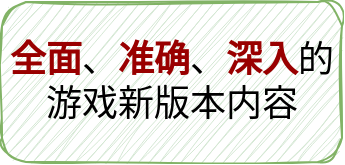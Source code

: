 <mxfile version="27.2.0">
  <diagram name="第 1 页" id="yfocp5C074M2LZ9-17FY">
    <mxGraphModel dx="1234" dy="770" grid="1" gridSize="10" guides="1" tooltips="1" connect="1" arrows="1" fold="1" page="1" pageScale="1" pageWidth="827" pageHeight="1169" math="0" shadow="0">
      <root>
        <mxCell id="0" />
        <mxCell id="1" parent="0" />
        <mxCell id="l_rAGHzvP1hkogM0Dtjf-1" value="&lt;span style=&quot;font-size: 18px;&quot;&gt;&lt;font style=&quot;color: rgb(153, 0, 0);&quot;&gt;&lt;b&gt;全面&lt;/b&gt;&lt;/font&gt;、&lt;font style=&quot;color: rgb(153, 0, 0);&quot;&gt;&lt;b style=&quot;&quot;&gt;准确&lt;/b&gt;&lt;/font&gt;、&lt;font style=&quot;color: rgb(153, 0, 0);&quot;&gt;&lt;b&gt;深入&lt;/b&gt;&lt;/font&gt;的游戏新版本内容&lt;/span&gt;" style="rounded=1;whiteSpace=wrap;html=1;sketch=1;hachureGap=4;jiggle=2;curveFitting=1;fontFamily=Architects Daughter;fontSource=https%3A%2F%2Ffonts.googleapis.com%2Fcss%3Ffamily%3DArchitects%2BDaughter;fillColor=#d5e8d4;strokeColor=#82b366;" vertex="1" parent="1">
          <mxGeometry x="60" y="140" width="170" height="80" as="geometry" />
        </mxCell>
      </root>
    </mxGraphModel>
  </diagram>
</mxfile>
